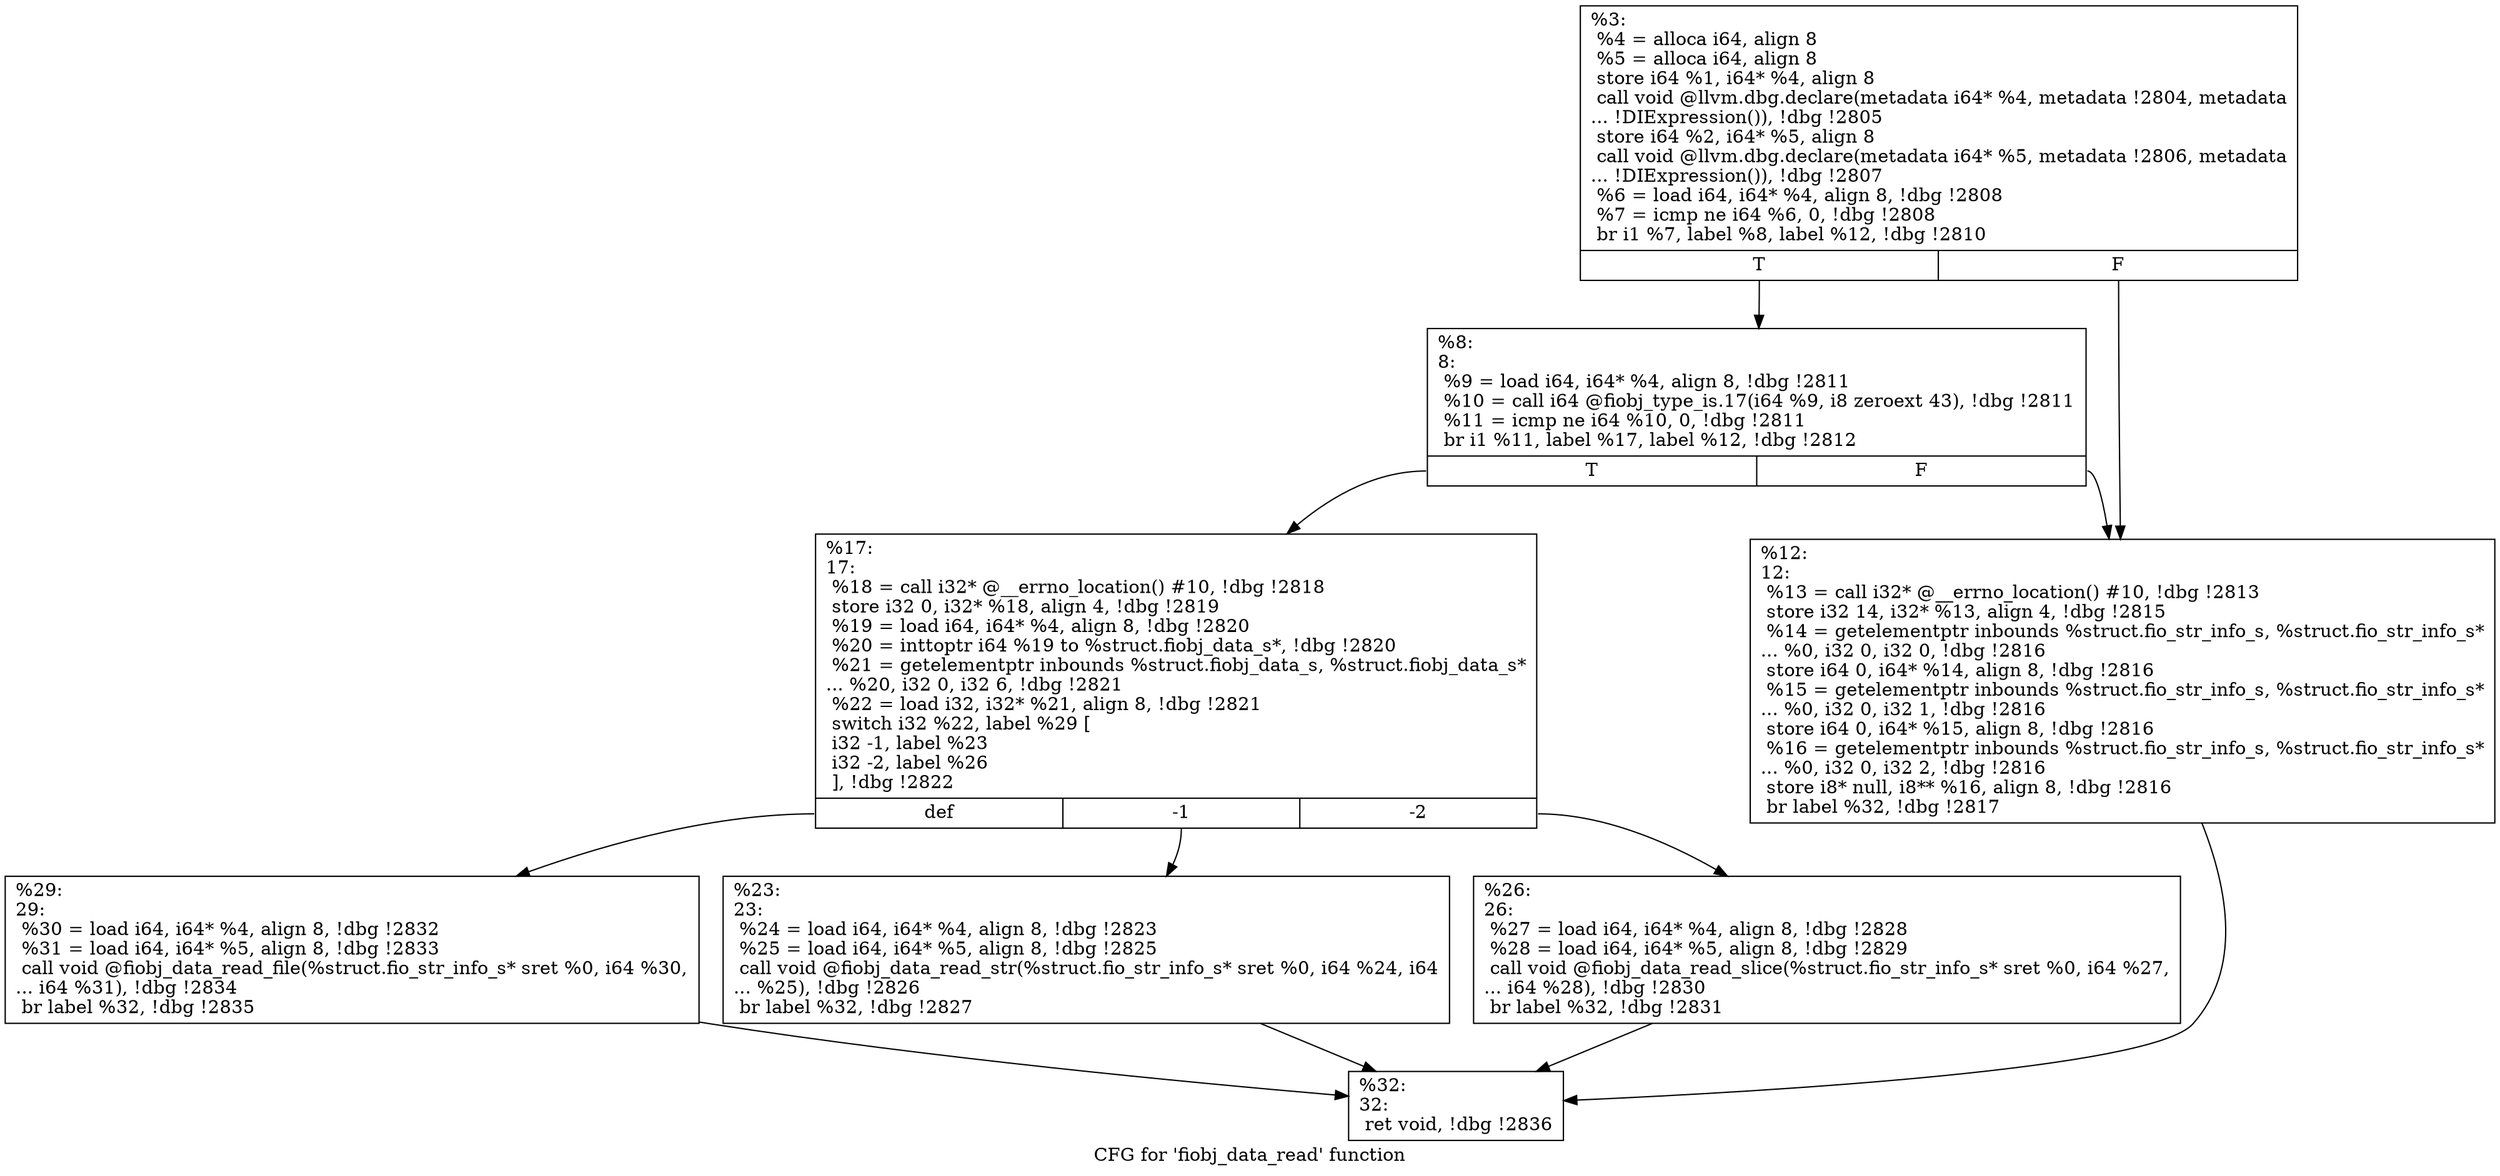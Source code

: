 digraph "CFG for 'fiobj_data_read' function" {
	label="CFG for 'fiobj_data_read' function";

	Node0x556851db90f0 [shape=record,label="{%3:\l  %4 = alloca i64, align 8\l  %5 = alloca i64, align 8\l  store i64 %1, i64* %4, align 8\l  call void @llvm.dbg.declare(metadata i64* %4, metadata !2804, metadata\l... !DIExpression()), !dbg !2805\l  store i64 %2, i64* %5, align 8\l  call void @llvm.dbg.declare(metadata i64* %5, metadata !2806, metadata\l... !DIExpression()), !dbg !2807\l  %6 = load i64, i64* %4, align 8, !dbg !2808\l  %7 = icmp ne i64 %6, 0, !dbg !2808\l  br i1 %7, label %8, label %12, !dbg !2810\l|{<s0>T|<s1>F}}"];
	Node0x556851db90f0:s0 -> Node0x556851db9140;
	Node0x556851db90f0:s1 -> Node0x556851db9190;
	Node0x556851db9140 [shape=record,label="{%8:\l8:                                                \l  %9 = load i64, i64* %4, align 8, !dbg !2811\l  %10 = call i64 @fiobj_type_is.17(i64 %9, i8 zeroext 43), !dbg !2811\l  %11 = icmp ne i64 %10, 0, !dbg !2811\l  br i1 %11, label %17, label %12, !dbg !2812\l|{<s0>T|<s1>F}}"];
	Node0x556851db9140:s0 -> Node0x556851db91e0;
	Node0x556851db9140:s1 -> Node0x556851db9190;
	Node0x556851db9190 [shape=record,label="{%12:\l12:                                               \l  %13 = call i32* @__errno_location() #10, !dbg !2813\l  store i32 14, i32* %13, align 4, !dbg !2815\l  %14 = getelementptr inbounds %struct.fio_str_info_s, %struct.fio_str_info_s*\l... %0, i32 0, i32 0, !dbg !2816\l  store i64 0, i64* %14, align 8, !dbg !2816\l  %15 = getelementptr inbounds %struct.fio_str_info_s, %struct.fio_str_info_s*\l... %0, i32 0, i32 1, !dbg !2816\l  store i64 0, i64* %15, align 8, !dbg !2816\l  %16 = getelementptr inbounds %struct.fio_str_info_s, %struct.fio_str_info_s*\l... %0, i32 0, i32 2, !dbg !2816\l  store i8* null, i8** %16, align 8, !dbg !2816\l  br label %32, !dbg !2817\l}"];
	Node0x556851db9190 -> Node0x556851db9320;
	Node0x556851db91e0 [shape=record,label="{%17:\l17:                                               \l  %18 = call i32* @__errno_location() #10, !dbg !2818\l  store i32 0, i32* %18, align 4, !dbg !2819\l  %19 = load i64, i64* %4, align 8, !dbg !2820\l  %20 = inttoptr i64 %19 to %struct.fiobj_data_s*, !dbg !2820\l  %21 = getelementptr inbounds %struct.fiobj_data_s, %struct.fiobj_data_s*\l... %20, i32 0, i32 6, !dbg !2821\l  %22 = load i32, i32* %21, align 8, !dbg !2821\l  switch i32 %22, label %29 [\l    i32 -1, label %23\l    i32 -2, label %26\l  ], !dbg !2822\l|{<s0>def|<s1>-1|<s2>-2}}"];
	Node0x556851db91e0:s0 -> Node0x556851db92d0;
	Node0x556851db91e0:s1 -> Node0x556851db9230;
	Node0x556851db91e0:s2 -> Node0x556851db9280;
	Node0x556851db9230 [shape=record,label="{%23:\l23:                                               \l  %24 = load i64, i64* %4, align 8, !dbg !2823\l  %25 = load i64, i64* %5, align 8, !dbg !2825\l  call void @fiobj_data_read_str(%struct.fio_str_info_s* sret %0, i64 %24, i64\l... %25), !dbg !2826\l  br label %32, !dbg !2827\l}"];
	Node0x556851db9230 -> Node0x556851db9320;
	Node0x556851db9280 [shape=record,label="{%26:\l26:                                               \l  %27 = load i64, i64* %4, align 8, !dbg !2828\l  %28 = load i64, i64* %5, align 8, !dbg !2829\l  call void @fiobj_data_read_slice(%struct.fio_str_info_s* sret %0, i64 %27,\l... i64 %28), !dbg !2830\l  br label %32, !dbg !2831\l}"];
	Node0x556851db9280 -> Node0x556851db9320;
	Node0x556851db92d0 [shape=record,label="{%29:\l29:                                               \l  %30 = load i64, i64* %4, align 8, !dbg !2832\l  %31 = load i64, i64* %5, align 8, !dbg !2833\l  call void @fiobj_data_read_file(%struct.fio_str_info_s* sret %0, i64 %30,\l... i64 %31), !dbg !2834\l  br label %32, !dbg !2835\l}"];
	Node0x556851db92d0 -> Node0x556851db9320;
	Node0x556851db9320 [shape=record,label="{%32:\l32:                                               \l  ret void, !dbg !2836\l}"];
}
